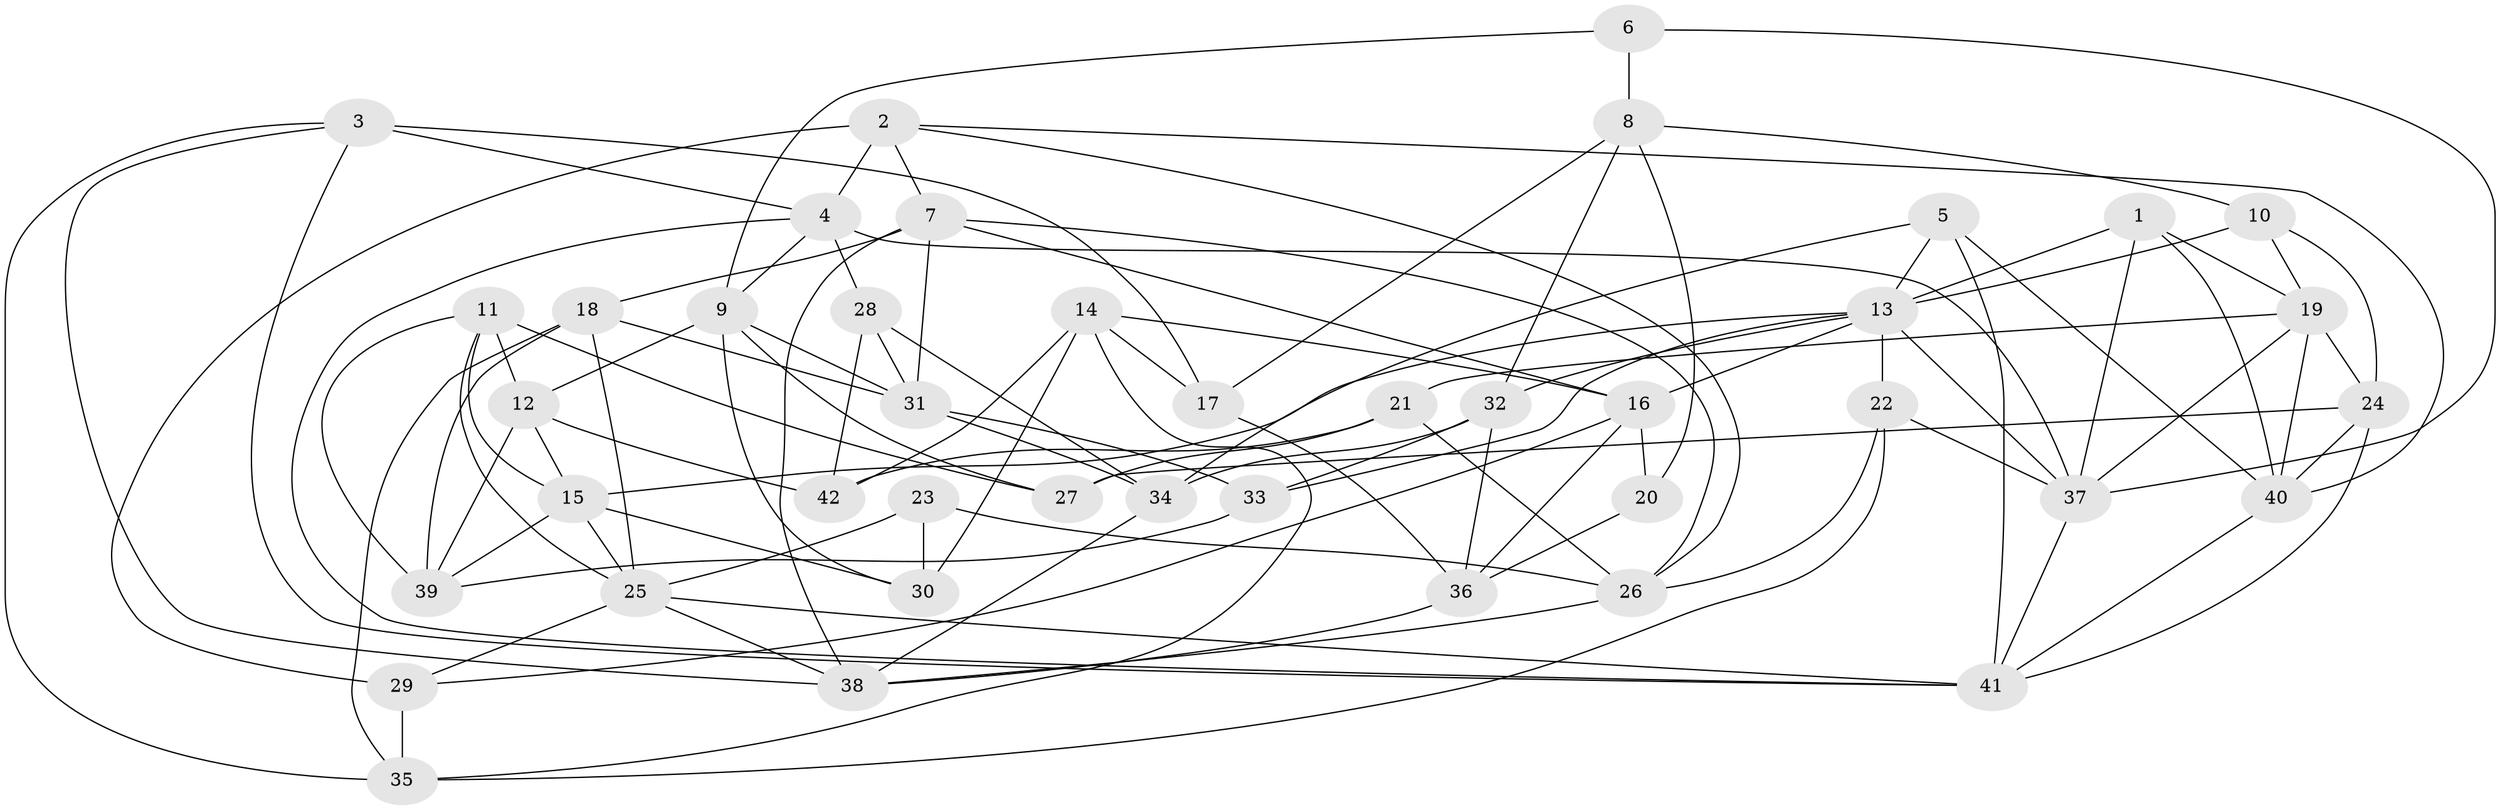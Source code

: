 // original degree distribution, {4: 1.0}
// Generated by graph-tools (version 1.1) at 2025/38/03/04/25 23:38:10]
// undirected, 42 vertices, 106 edges
graph export_dot {
  node [color=gray90,style=filled];
  1;
  2;
  3;
  4;
  5;
  6;
  7;
  8;
  9;
  10;
  11;
  12;
  13;
  14;
  15;
  16;
  17;
  18;
  19;
  20;
  21;
  22;
  23;
  24;
  25;
  26;
  27;
  28;
  29;
  30;
  31;
  32;
  33;
  34;
  35;
  36;
  37;
  38;
  39;
  40;
  41;
  42;
  1 -- 13 [weight=1.0];
  1 -- 19 [weight=1.0];
  1 -- 37 [weight=1.0];
  1 -- 40 [weight=1.0];
  2 -- 4 [weight=1.0];
  2 -- 7 [weight=1.0];
  2 -- 26 [weight=1.0];
  2 -- 29 [weight=2.0];
  2 -- 40 [weight=1.0];
  3 -- 4 [weight=1.0];
  3 -- 17 [weight=2.0];
  3 -- 35 [weight=1.0];
  3 -- 38 [weight=1.0];
  3 -- 41 [weight=1.0];
  4 -- 9 [weight=1.0];
  4 -- 28 [weight=1.0];
  4 -- 37 [weight=1.0];
  4 -- 41 [weight=1.0];
  5 -- 13 [weight=1.0];
  5 -- 34 [weight=1.0];
  5 -- 40 [weight=1.0];
  5 -- 41 [weight=1.0];
  6 -- 8 [weight=2.0];
  6 -- 9 [weight=1.0];
  6 -- 37 [weight=1.0];
  7 -- 16 [weight=1.0];
  7 -- 18 [weight=1.0];
  7 -- 26 [weight=1.0];
  7 -- 31 [weight=1.0];
  7 -- 38 [weight=1.0];
  8 -- 10 [weight=1.0];
  8 -- 17 [weight=1.0];
  8 -- 20 [weight=2.0];
  8 -- 32 [weight=2.0];
  9 -- 12 [weight=1.0];
  9 -- 27 [weight=1.0];
  9 -- 30 [weight=1.0];
  9 -- 31 [weight=1.0];
  10 -- 13 [weight=1.0];
  10 -- 19 [weight=1.0];
  10 -- 24 [weight=1.0];
  11 -- 12 [weight=1.0];
  11 -- 15 [weight=1.0];
  11 -- 25 [weight=1.0];
  11 -- 27 [weight=2.0];
  11 -- 39 [weight=1.0];
  12 -- 15 [weight=1.0];
  12 -- 39 [weight=1.0];
  12 -- 42 [weight=2.0];
  13 -- 15 [weight=1.0];
  13 -- 16 [weight=1.0];
  13 -- 22 [weight=1.0];
  13 -- 32 [weight=1.0];
  13 -- 33 [weight=1.0];
  13 -- 37 [weight=2.0];
  14 -- 16 [weight=1.0];
  14 -- 17 [weight=1.0];
  14 -- 30 [weight=2.0];
  14 -- 35 [weight=1.0];
  14 -- 42 [weight=1.0];
  15 -- 25 [weight=1.0];
  15 -- 30 [weight=1.0];
  15 -- 39 [weight=1.0];
  16 -- 20 [weight=1.0];
  16 -- 29 [weight=1.0];
  16 -- 36 [weight=1.0];
  17 -- 36 [weight=2.0];
  18 -- 25 [weight=1.0];
  18 -- 31 [weight=1.0];
  18 -- 35 [weight=1.0];
  18 -- 39 [weight=2.0];
  19 -- 21 [weight=1.0];
  19 -- 24 [weight=1.0];
  19 -- 37 [weight=1.0];
  19 -- 40 [weight=1.0];
  20 -- 36 [weight=1.0];
  21 -- 26 [weight=1.0];
  21 -- 27 [weight=1.0];
  21 -- 42 [weight=1.0];
  22 -- 26 [weight=1.0];
  22 -- 35 [weight=1.0];
  22 -- 37 [weight=1.0];
  23 -- 25 [weight=1.0];
  23 -- 26 [weight=1.0];
  23 -- 30 [weight=2.0];
  24 -- 27 [weight=2.0];
  24 -- 40 [weight=1.0];
  24 -- 41 [weight=1.0];
  25 -- 29 [weight=1.0];
  25 -- 38 [weight=1.0];
  25 -- 41 [weight=2.0];
  26 -- 38 [weight=1.0];
  28 -- 31 [weight=1.0];
  28 -- 34 [weight=2.0];
  28 -- 42 [weight=2.0];
  29 -- 35 [weight=2.0];
  31 -- 33 [weight=1.0];
  31 -- 34 [weight=1.0];
  32 -- 33 [weight=1.0];
  32 -- 34 [weight=1.0];
  32 -- 36 [weight=1.0];
  33 -- 39 [weight=1.0];
  34 -- 38 [weight=1.0];
  36 -- 38 [weight=1.0];
  37 -- 41 [weight=1.0];
  40 -- 41 [weight=1.0];
}
